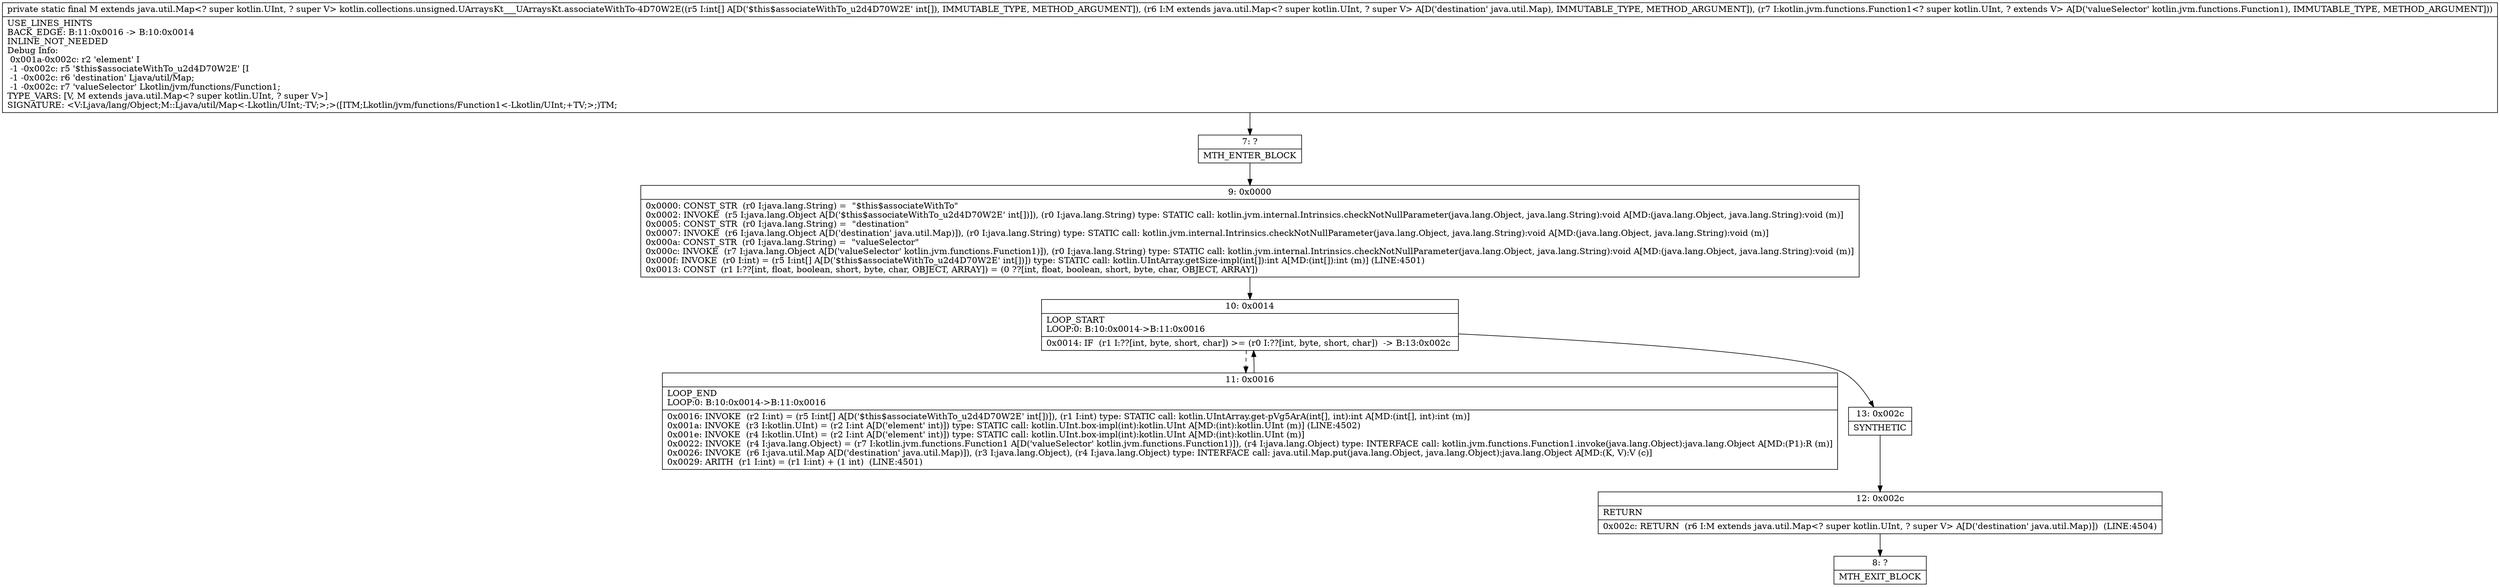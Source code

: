 digraph "CFG forkotlin.collections.unsigned.UArraysKt___UArraysKt.associateWithTo\-4D70W2E([ILjava\/util\/Map;Lkotlin\/jvm\/functions\/Function1;)Ljava\/util\/Map;" {
Node_7 [shape=record,label="{7\:\ ?|MTH_ENTER_BLOCK\l}"];
Node_9 [shape=record,label="{9\:\ 0x0000|0x0000: CONST_STR  (r0 I:java.lang.String) =  \"$this$associateWithTo\" \l0x0002: INVOKE  (r5 I:java.lang.Object A[D('$this$associateWithTo_u2d4D70W2E' int[])]), (r0 I:java.lang.String) type: STATIC call: kotlin.jvm.internal.Intrinsics.checkNotNullParameter(java.lang.Object, java.lang.String):void A[MD:(java.lang.Object, java.lang.String):void (m)]\l0x0005: CONST_STR  (r0 I:java.lang.String) =  \"destination\" \l0x0007: INVOKE  (r6 I:java.lang.Object A[D('destination' java.util.Map)]), (r0 I:java.lang.String) type: STATIC call: kotlin.jvm.internal.Intrinsics.checkNotNullParameter(java.lang.Object, java.lang.String):void A[MD:(java.lang.Object, java.lang.String):void (m)]\l0x000a: CONST_STR  (r0 I:java.lang.String) =  \"valueSelector\" \l0x000c: INVOKE  (r7 I:java.lang.Object A[D('valueSelector' kotlin.jvm.functions.Function1)]), (r0 I:java.lang.String) type: STATIC call: kotlin.jvm.internal.Intrinsics.checkNotNullParameter(java.lang.Object, java.lang.String):void A[MD:(java.lang.Object, java.lang.String):void (m)]\l0x000f: INVOKE  (r0 I:int) = (r5 I:int[] A[D('$this$associateWithTo_u2d4D70W2E' int[])]) type: STATIC call: kotlin.UIntArray.getSize\-impl(int[]):int A[MD:(int[]):int (m)] (LINE:4501)\l0x0013: CONST  (r1 I:??[int, float, boolean, short, byte, char, OBJECT, ARRAY]) = (0 ??[int, float, boolean, short, byte, char, OBJECT, ARRAY]) \l}"];
Node_10 [shape=record,label="{10\:\ 0x0014|LOOP_START\lLOOP:0: B:10:0x0014\-\>B:11:0x0016\l|0x0014: IF  (r1 I:??[int, byte, short, char]) \>= (r0 I:??[int, byte, short, char])  \-\> B:13:0x002c \l}"];
Node_11 [shape=record,label="{11\:\ 0x0016|LOOP_END\lLOOP:0: B:10:0x0014\-\>B:11:0x0016\l|0x0016: INVOKE  (r2 I:int) = (r5 I:int[] A[D('$this$associateWithTo_u2d4D70W2E' int[])]), (r1 I:int) type: STATIC call: kotlin.UIntArray.get\-pVg5ArA(int[], int):int A[MD:(int[], int):int (m)]\l0x001a: INVOKE  (r3 I:kotlin.UInt) = (r2 I:int A[D('element' int)]) type: STATIC call: kotlin.UInt.box\-impl(int):kotlin.UInt A[MD:(int):kotlin.UInt (m)] (LINE:4502)\l0x001e: INVOKE  (r4 I:kotlin.UInt) = (r2 I:int A[D('element' int)]) type: STATIC call: kotlin.UInt.box\-impl(int):kotlin.UInt A[MD:(int):kotlin.UInt (m)]\l0x0022: INVOKE  (r4 I:java.lang.Object) = (r7 I:kotlin.jvm.functions.Function1 A[D('valueSelector' kotlin.jvm.functions.Function1)]), (r4 I:java.lang.Object) type: INTERFACE call: kotlin.jvm.functions.Function1.invoke(java.lang.Object):java.lang.Object A[MD:(P1):R (m)]\l0x0026: INVOKE  (r6 I:java.util.Map A[D('destination' java.util.Map)]), (r3 I:java.lang.Object), (r4 I:java.lang.Object) type: INTERFACE call: java.util.Map.put(java.lang.Object, java.lang.Object):java.lang.Object A[MD:(K, V):V (c)]\l0x0029: ARITH  (r1 I:int) = (r1 I:int) + (1 int)  (LINE:4501)\l}"];
Node_13 [shape=record,label="{13\:\ 0x002c|SYNTHETIC\l}"];
Node_12 [shape=record,label="{12\:\ 0x002c|RETURN\l|0x002c: RETURN  (r6 I:M extends java.util.Map\<? super kotlin.UInt, ? super V\> A[D('destination' java.util.Map)])  (LINE:4504)\l}"];
Node_8 [shape=record,label="{8\:\ ?|MTH_EXIT_BLOCK\l}"];
MethodNode[shape=record,label="{private static final M extends java.util.Map\<? super kotlin.UInt, ? super V\> kotlin.collections.unsigned.UArraysKt___UArraysKt.associateWithTo\-4D70W2E((r5 I:int[] A[D('$this$associateWithTo_u2d4D70W2E' int[]), IMMUTABLE_TYPE, METHOD_ARGUMENT]), (r6 I:M extends java.util.Map\<? super kotlin.UInt, ? super V\> A[D('destination' java.util.Map), IMMUTABLE_TYPE, METHOD_ARGUMENT]), (r7 I:kotlin.jvm.functions.Function1\<? super kotlin.UInt, ? extends V\> A[D('valueSelector' kotlin.jvm.functions.Function1), IMMUTABLE_TYPE, METHOD_ARGUMENT]))  | USE_LINES_HINTS\lBACK_EDGE: B:11:0x0016 \-\> B:10:0x0014\lINLINE_NOT_NEEDED\lDebug Info:\l  0x001a\-0x002c: r2 'element' I\l  \-1 \-0x002c: r5 '$this$associateWithTo_u2d4D70W2E' [I\l  \-1 \-0x002c: r6 'destination' Ljava\/util\/Map;\l  \-1 \-0x002c: r7 'valueSelector' Lkotlin\/jvm\/functions\/Function1;\lTYPE_VARS: [V, M extends java.util.Map\<? super kotlin.UInt, ? super V\>]\lSIGNATURE: \<V:Ljava\/lang\/Object;M::Ljava\/util\/Map\<\-Lkotlin\/UInt;\-TV;\>;\>([ITM;Lkotlin\/jvm\/functions\/Function1\<\-Lkotlin\/UInt;+TV;\>;)TM;\l}"];
MethodNode -> Node_7;Node_7 -> Node_9;
Node_9 -> Node_10;
Node_10 -> Node_11[style=dashed];
Node_10 -> Node_13;
Node_11 -> Node_10;
Node_13 -> Node_12;
Node_12 -> Node_8;
}

